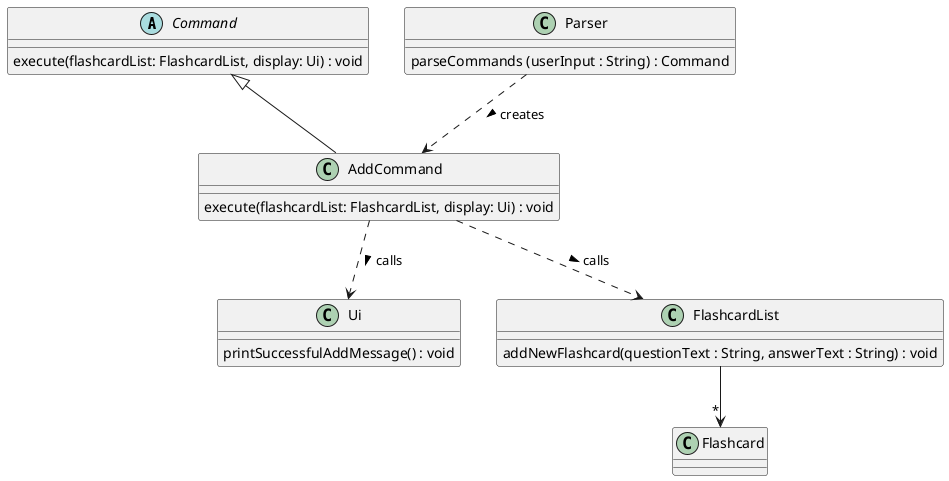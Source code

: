 @startuml
'https://plantuml.com/sequence-diagram
abstract Command
Command : execute(flashcardList: FlashcardList, display: Ui) : void
class AddCommand
AddCommand : execute(flashcardList: FlashcardList, display: Ui) : void
class Ui
Ui : printSuccessfulAddMessage() : void
class FlashcardList
FlashcardList : addNewFlashcard(questionText : String, answerText : String) : void
class Flashcard
class Parser
Parser : parseCommands (userInput : String) : Command

Command <|-- AddCommand
AddCommand ..> Ui : calls >
AddCommand ..> FlashcardList : calls >
Parser ..> AddCommand : creates >
FlashcardList --> "*" Flashcard
@enduml